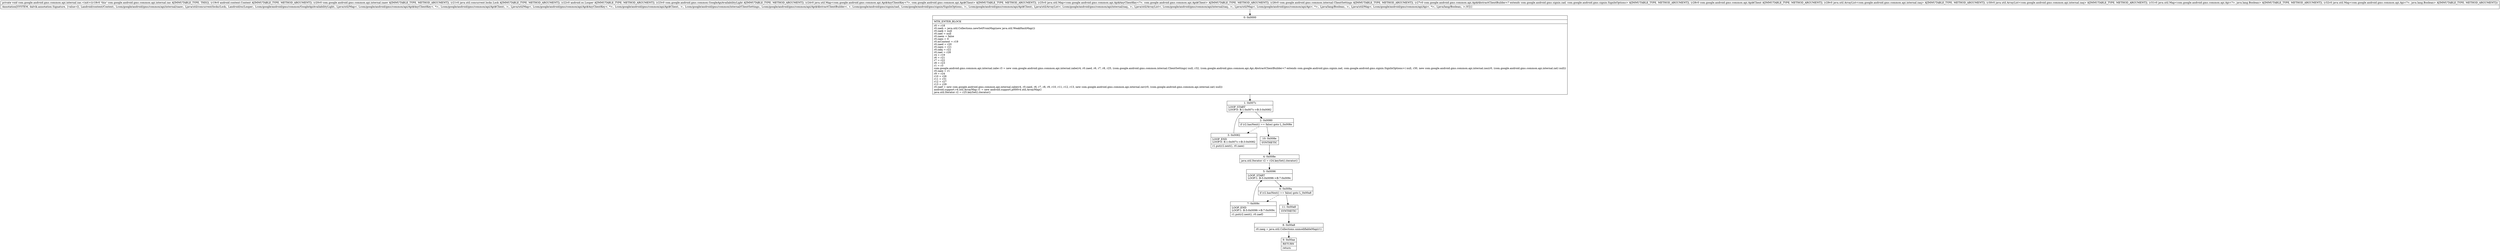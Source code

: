 digraph "CFG forcom.google.android.gms.common.api.internal.zas.\<init\>(Landroid\/content\/Context;Lcom\/google\/android\/gms\/common\/api\/internal\/zaaw;Ljava\/util\/concurrent\/locks\/Lock;Landroid\/os\/Looper;Lcom\/google\/android\/gms\/common\/GoogleApiAvailabilityLight;Ljava\/util\/Map;Ljava\/util\/Map;Lcom\/google\/android\/gms\/common\/internal\/ClientSettings;Lcom\/google\/android\/gms\/common\/api\/Api$AbstractClientBuilder;Lcom\/google\/android\/gms\/common\/api\/Api$Client;Ljava\/util\/ArrayList;Ljava\/util\/ArrayList;Ljava\/util\/Map;Ljava\/util\/Map;)V" {
Node_0 [shape=record,label="{0\:\ 0x0000|MTH_ENTER_BLOCK\l|r0 = r18\lr0.zaeh = java.util.Collections.newSetFromMap(new java.util.WeakHashMap())\lr0.zaek = null\lr0.zael = null\lr0.zaem = false\lr0.zaeo = 0\lr0.mContext = r19\lr0.zaed = r20\lr0.zaen = r21\lr0.zabj = r22\lr0.zaei = r28\lr4 = r19\lr6 = r21\lr7 = r22\lr8 = r23\lr1 = r3\lcom.google.android.gms.common.api.internal.zabe r3 = new com.google.android.gms.common.api.internal.zabe(r4, r0.zaed, r6, r7, r8, r25, (com.google.android.gms.common.internal.ClientSettings) null, r32, (com.google.android.gms.common.api.Api.AbstractClientBuilder\<? extends com.google.android.gms.signin.zad, com.google.android.gms.signin.SignInOptions\>) null, r30, new com.google.android.gms.common.api.internal.zau(r0, (com.google.android.gms.common.api.internal.zat) null))\lr0.zaee = r1\lr9 = r24\lr10 = r26\lr11 = r31\lr12 = r27\lr13 = r29\lr0.zaef = new com.google.android.gms.common.api.internal.zabe(r4, r0.zaed, r6, r7, r8, r9, r10, r11, r12, r13, new com.google.android.gms.common.api.internal.zav(r0, (com.google.android.gms.common.api.internal.zat) null))\landroid.support.v4.util.ArrayMap r1 = new android.support.p000v4.util.ArrayMap()\ljava.util.Iterator r2 = r25.keySet().iterator()\l}"];
Node_1 [shape=record,label="{1\:\ 0x007c|LOOP_START\lLOOP:0: B:1:0x007c\-\>B:3:0x0082\l}"];
Node_2 [shape=record,label="{2\:\ 0x0080|if (r2.hasNext() == false) goto L_0x008e\l}"];
Node_3 [shape=record,label="{3\:\ 0x0082|LOOP_END\lLOOP:0: B:1:0x007c\-\>B:3:0x0082\l|r1.put(r2.next(), r0.zaee)\l}"];
Node_4 [shape=record,label="{4\:\ 0x008e|java.util.Iterator r2 = r24.keySet().iterator()\l}"];
Node_5 [shape=record,label="{5\:\ 0x0096|LOOP_START\lLOOP:1: B:5:0x0096\-\>B:7:0x009c\l}"];
Node_6 [shape=record,label="{6\:\ 0x009a|if (r2.hasNext() == false) goto L_0x00a8\l}"];
Node_7 [shape=record,label="{7\:\ 0x009c|LOOP_END\lLOOP:1: B:5:0x0096\-\>B:7:0x009c\l|r1.put(r2.next(), r0.zaef)\l}"];
Node_8 [shape=record,label="{8\:\ 0x00a8|r0.zaeg = java.util.Collections.unmodifiableMap(r1)\l}"];
Node_9 [shape=record,label="{9\:\ 0x00ae|RETURN\l|return\l}"];
Node_10 [shape=record,label="{10\:\ 0x008e|SYNTHETIC\l}"];
Node_11 [shape=record,label="{11\:\ 0x00a8|SYNTHETIC\l}"];
MethodNode[shape=record,label="{private void com.google.android.gms.common.api.internal.zas.\<init\>((r18v0 'this' com.google.android.gms.common.api.internal.zas A[IMMUTABLE_TYPE, THIS]), (r19v0 android.content.Context A[IMMUTABLE_TYPE, METHOD_ARGUMENT]), (r20v0 com.google.android.gms.common.api.internal.zaaw A[IMMUTABLE_TYPE, METHOD_ARGUMENT]), (r21v0 java.util.concurrent.locks.Lock A[IMMUTABLE_TYPE, METHOD_ARGUMENT]), (r22v0 android.os.Looper A[IMMUTABLE_TYPE, METHOD_ARGUMENT]), (r23v0 com.google.android.gms.common.GoogleApiAvailabilityLight A[IMMUTABLE_TYPE, METHOD_ARGUMENT]), (r24v0 java.util.Map\<com.google.android.gms.common.api.Api$AnyClientKey\<?\>, com.google.android.gms.common.api.Api$Client\> A[IMMUTABLE_TYPE, METHOD_ARGUMENT]), (r25v0 java.util.Map\<com.google.android.gms.common.api.Api$AnyClientKey\<?\>, com.google.android.gms.common.api.Api$Client\> A[IMMUTABLE_TYPE, METHOD_ARGUMENT]), (r26v0 com.google.android.gms.common.internal.ClientSettings A[IMMUTABLE_TYPE, METHOD_ARGUMENT]), (r27v0 com.google.android.gms.common.api.Api$AbstractClientBuilder\<? extends com.google.android.gms.signin.zad, com.google.android.gms.signin.SignInOptions\> A[IMMUTABLE_TYPE, METHOD_ARGUMENT]), (r28v0 com.google.android.gms.common.api.Api$Client A[IMMUTABLE_TYPE, METHOD_ARGUMENT]), (r29v0 java.util.ArrayList\<com.google.android.gms.common.api.internal.zaq\> A[IMMUTABLE_TYPE, METHOD_ARGUMENT]), (r30v0 java.util.ArrayList\<com.google.android.gms.common.api.internal.zaq\> A[IMMUTABLE_TYPE, METHOD_ARGUMENT]), (r31v0 java.util.Map\<com.google.android.gms.common.api.Api\<?\>, java.lang.Boolean\> A[IMMUTABLE_TYPE, METHOD_ARGUMENT]), (r32v0 java.util.Map\<com.google.android.gms.common.api.Api\<?\>, java.lang.Boolean\> A[IMMUTABLE_TYPE, METHOD_ARGUMENT]))  | Annotation[SYSTEM, dalvik.annotation.Signature, \{value=[(, Landroid\/content\/Context;, Lcom\/google\/android\/gms\/common\/api\/internal\/zaaw;, Ljava\/util\/concurrent\/locks\/Lock;, Landroid\/os\/Looper;, Lcom\/google\/android\/gms\/common\/GoogleApiAvailabilityLight;, Ljava\/util\/Map\<, Lcom\/google\/android\/gms\/common\/api\/Api$AnyClientKey\<, *\>;, Lcom\/google\/android\/gms\/common\/api\/Api$Client;, \>;, Ljava\/util\/Map\<, Lcom\/google\/android\/gms\/common\/api\/Api$AnyClientKey\<, *\>;, Lcom\/google\/android\/gms\/common\/api\/Api$Client;, \>;, Lcom\/google\/android\/gms\/common\/internal\/ClientSettings;, Lcom\/google\/android\/gms\/common\/api\/Api$AbstractClientBuilder\<, +, Lcom\/google\/android\/gms\/signin\/zad;, Lcom\/google\/android\/gms\/signin\/SignInOptions;, \>;, Lcom\/google\/android\/gms\/common\/api\/Api$Client;, Ljava\/util\/ArrayList\<, Lcom\/google\/android\/gms\/common\/api\/internal\/zaq;, \>;, Ljava\/util\/ArrayList\<, Lcom\/google\/android\/gms\/common\/api\/internal\/zaq;, \>;, Ljava\/util\/Map\<, Lcom\/google\/android\/gms\/common\/api\/Api\<, *\>;, Ljava\/lang\/Boolean;, \>;, Ljava\/util\/Map\<, Lcom\/google\/android\/gms\/common\/api\/Api\<, *\>;, Ljava\/lang\/Boolean;, \>;)V]\}]\l}"];
MethodNode -> Node_0;
Node_0 -> Node_1;
Node_1 -> Node_2;
Node_2 -> Node_3[style=dashed];
Node_2 -> Node_10;
Node_3 -> Node_1;
Node_4 -> Node_5;
Node_5 -> Node_6;
Node_6 -> Node_7[style=dashed];
Node_6 -> Node_11;
Node_7 -> Node_5;
Node_8 -> Node_9;
Node_10 -> Node_4;
Node_11 -> Node_8;
}

